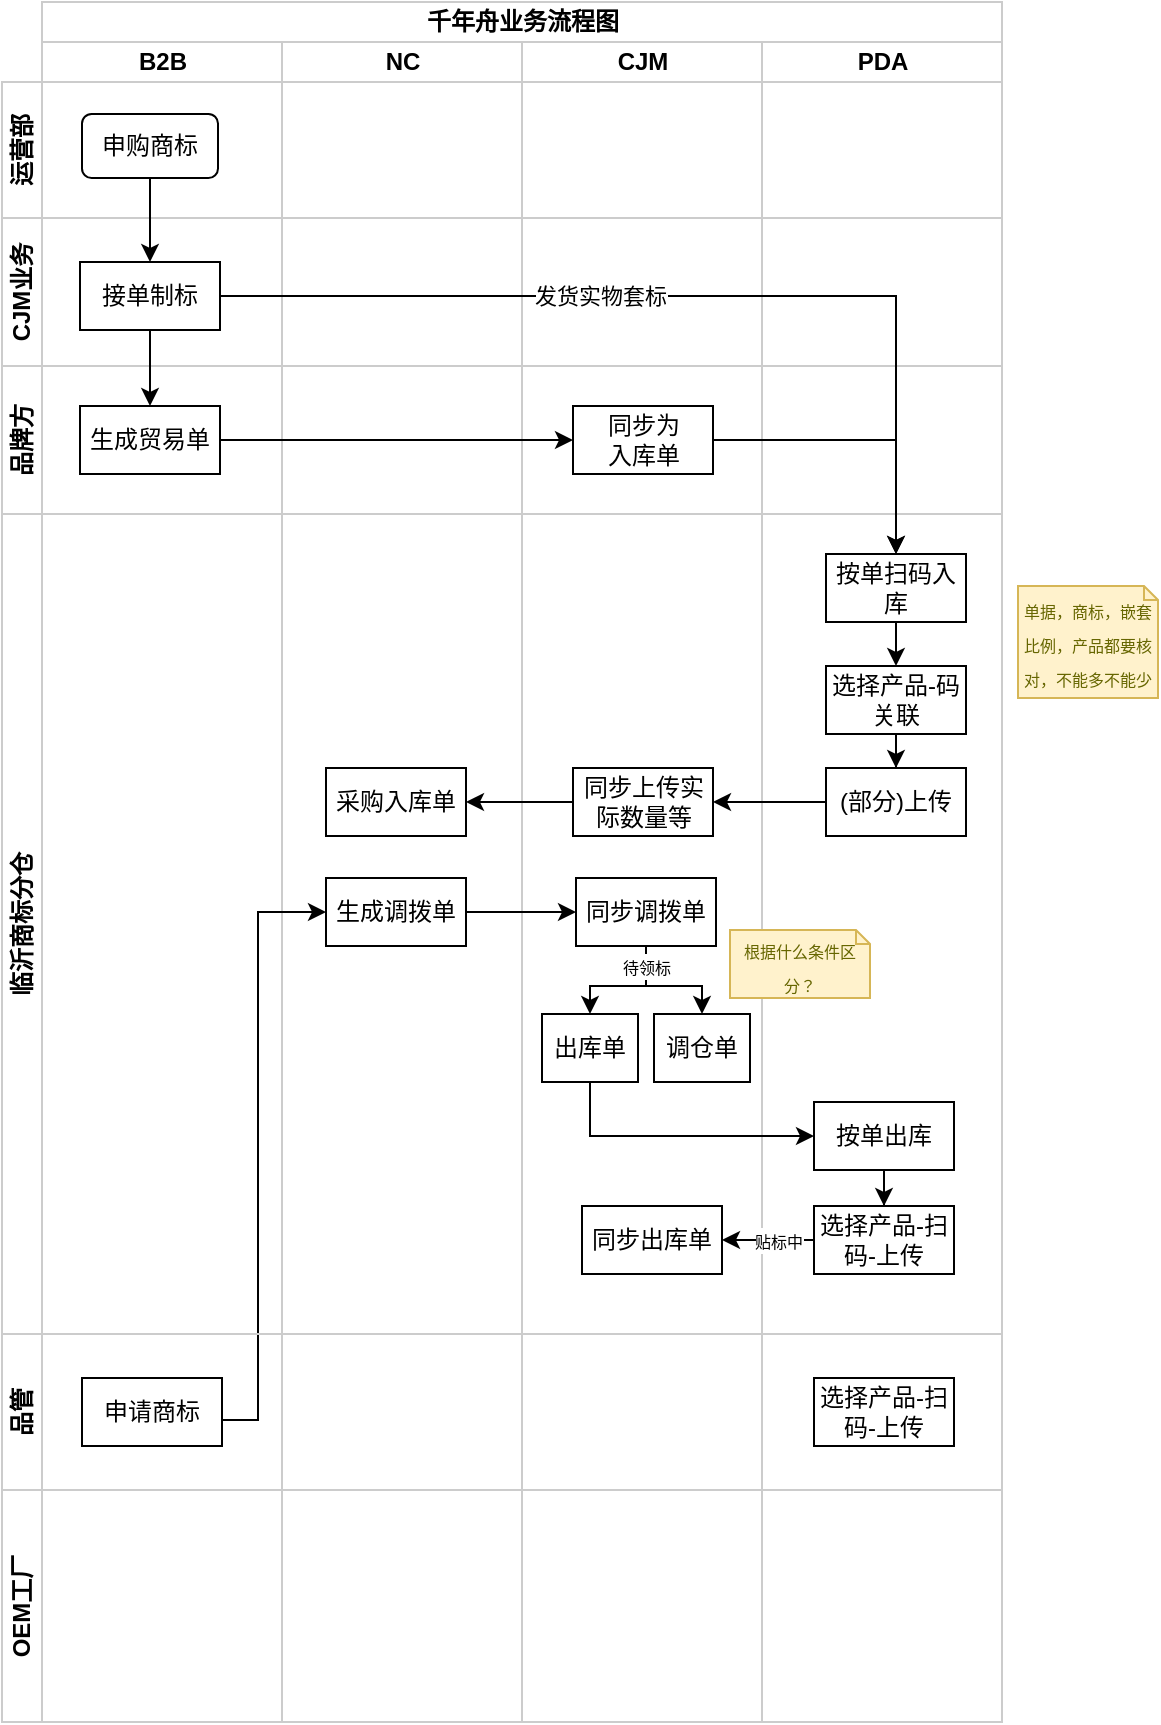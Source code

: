 <mxfile version="24.2.2" type="github">
  <diagram name="第 1 页" id="xDeUuq_dLQ9xrVxdTuq4">
    <mxGraphModel dx="819" dy="441" grid="1" gridSize="2" guides="1" tooltips="1" connect="1" arrows="1" fold="1" page="1" pageScale="1" pageWidth="827" pageHeight="1169" math="0" shadow="0">
      <root>
        <mxCell id="0" />
        <mxCell id="1" parent="0" />
        <mxCell id="TAGOlAmAuXUKBA5VvmmO-1" value="千年舟业务流程图" style="swimlane;childLayout=stackLayout;resizeParent=1;resizeParentMax=0;startSize=20;html=1;strokeColor=#CCCCCC;" vertex="1" parent="1">
          <mxGeometry x="78.0" y="168" width="480" height="860" as="geometry" />
        </mxCell>
        <mxCell id="TAGOlAmAuXUKBA5VvmmO-2" value="B2B" style="swimlane;startSize=20;html=1;strokeColor=#CCCCCC;" vertex="1" parent="TAGOlAmAuXUKBA5VvmmO-1">
          <mxGeometry y="20" width="120" height="840" as="geometry" />
        </mxCell>
        <mxCell id="TAGOlAmAuXUKBA5VvmmO-3" value="NC" style="swimlane;startSize=20;html=1;strokeColor=#CCCCCC;" vertex="1" parent="TAGOlAmAuXUKBA5VvmmO-1">
          <mxGeometry x="120" y="20" width="120" height="840" as="geometry" />
        </mxCell>
        <mxCell id="TAGOlAmAuXUKBA5VvmmO-4" value="CJM" style="swimlane;startSize=20;html=1;strokeColor=#CCCCCC;" vertex="1" parent="TAGOlAmAuXUKBA5VvmmO-1">
          <mxGeometry x="240" y="20" width="120" height="840" as="geometry" />
        </mxCell>
        <mxCell id="TAGOlAmAuXUKBA5VvmmO-5" value="PDA" style="swimlane;startSize=20;html=1;strokeColor=#CCCCCC;" vertex="1" parent="TAGOlAmAuXUKBA5VvmmO-1">
          <mxGeometry x="360" y="20" width="120" height="840" as="geometry" />
        </mxCell>
        <mxCell id="TAGOlAmAuXUKBA5VvmmO-6" value="运营部" style="swimlane;startSize=20;horizontal=0;html=1;whiteSpace=wrap;strokeColor=#CCCCCC;" vertex="1" parent="1">
          <mxGeometry x="58" y="208" width="500" height="68" as="geometry" />
        </mxCell>
        <mxCell id="TAGOlAmAuXUKBA5VvmmO-7" value="申购商标" style="rounded=1;whiteSpace=wrap;html=1;" vertex="1" parent="TAGOlAmAuXUKBA5VvmmO-6">
          <mxGeometry x="40" y="16" width="68" height="32" as="geometry" />
        </mxCell>
        <mxCell id="TAGOlAmAuXUKBA5VvmmO-9" value="CJM业务" style="swimlane;startSize=20;horizontal=0;html=1;whiteSpace=wrap;strokeColor=#CCCCCC;" vertex="1" parent="1">
          <mxGeometry x="58" y="276" width="500" height="74" as="geometry" />
        </mxCell>
        <mxCell id="TAGOlAmAuXUKBA5VvmmO-11" value="接单制标" style="rounded=0;whiteSpace=wrap;html=1;" vertex="1" parent="TAGOlAmAuXUKBA5VvmmO-9">
          <mxGeometry x="39" y="22" width="70" height="34" as="geometry" />
        </mxCell>
        <mxCell id="TAGOlAmAuXUKBA5VvmmO-12" style="edgeStyle=orthogonalEdgeStyle;rounded=0;orthogonalLoop=1;jettySize=auto;html=1;exitX=0.5;exitY=1;exitDx=0;exitDy=0;" edge="1" parent="1" source="TAGOlAmAuXUKBA5VvmmO-7" target="TAGOlAmAuXUKBA5VvmmO-11">
          <mxGeometry relative="1" as="geometry" />
        </mxCell>
        <mxCell id="TAGOlAmAuXUKBA5VvmmO-14" value="品牌方" style="swimlane;startSize=20;horizontal=0;html=1;whiteSpace=wrap;strokeColor=#CCCCCC;" vertex="1" parent="1">
          <mxGeometry x="58" y="350" width="500" height="74" as="geometry" />
        </mxCell>
        <mxCell id="TAGOlAmAuXUKBA5VvmmO-16" value="同步为&lt;div&gt;入库单&lt;/div&gt;" style="rounded=0;whiteSpace=wrap;html=1;" vertex="1" parent="TAGOlAmAuXUKBA5VvmmO-14">
          <mxGeometry x="285.5" y="20" width="70" height="34" as="geometry" />
        </mxCell>
        <mxCell id="TAGOlAmAuXUKBA5VvmmO-21" style="edgeStyle=orthogonalEdgeStyle;rounded=0;orthogonalLoop=1;jettySize=auto;html=1;exitX=1;exitY=0.5;exitDx=0;exitDy=0;" edge="1" parent="TAGOlAmAuXUKBA5VvmmO-14" source="TAGOlAmAuXUKBA5VvmmO-13" target="TAGOlAmAuXUKBA5VvmmO-16">
          <mxGeometry relative="1" as="geometry" />
        </mxCell>
        <mxCell id="TAGOlAmAuXUKBA5VvmmO-13" value="生成贸易单" style="rounded=0;whiteSpace=wrap;html=1;" vertex="1" parent="TAGOlAmAuXUKBA5VvmmO-14">
          <mxGeometry x="39" y="20" width="70" height="34" as="geometry" />
        </mxCell>
        <mxCell id="TAGOlAmAuXUKBA5VvmmO-17" value="临沂商标分仓" style="swimlane;startSize=20;horizontal=0;html=1;whiteSpace=wrap;strokeColor=#CCCCCC;" vertex="1" parent="1">
          <mxGeometry x="58" y="424" width="500" height="410" as="geometry" />
        </mxCell>
        <mxCell id="TAGOlAmAuXUKBA5VvmmO-28" style="edgeStyle=orthogonalEdgeStyle;rounded=0;orthogonalLoop=1;jettySize=auto;html=1;exitX=0.5;exitY=1;exitDx=0;exitDy=0;" edge="1" parent="TAGOlAmAuXUKBA5VvmmO-17" source="TAGOlAmAuXUKBA5VvmmO-18" target="TAGOlAmAuXUKBA5VvmmO-27">
          <mxGeometry relative="1" as="geometry" />
        </mxCell>
        <mxCell id="TAGOlAmAuXUKBA5VvmmO-18" value="按单扫码入库" style="rounded=0;whiteSpace=wrap;html=1;" vertex="1" parent="TAGOlAmAuXUKBA5VvmmO-17">
          <mxGeometry x="412" y="20" width="70" height="34" as="geometry" />
        </mxCell>
        <mxCell id="TAGOlAmAuXUKBA5VvmmO-31" style="edgeStyle=orthogonalEdgeStyle;rounded=0;orthogonalLoop=1;jettySize=auto;html=1;exitX=0.5;exitY=1;exitDx=0;exitDy=0;" edge="1" parent="TAGOlAmAuXUKBA5VvmmO-17" source="TAGOlAmAuXUKBA5VvmmO-27" target="TAGOlAmAuXUKBA5VvmmO-30">
          <mxGeometry relative="1" as="geometry" />
        </mxCell>
        <mxCell id="TAGOlAmAuXUKBA5VvmmO-27" value="选择产品-码关联" style="rounded=0;whiteSpace=wrap;html=1;" vertex="1" parent="TAGOlAmAuXUKBA5VvmmO-17">
          <mxGeometry x="412" y="76" width="70" height="34" as="geometry" />
        </mxCell>
        <mxCell id="TAGOlAmAuXUKBA5VvmmO-35" style="edgeStyle=orthogonalEdgeStyle;rounded=0;orthogonalLoop=1;jettySize=auto;html=1;exitX=0;exitY=0.5;exitDx=0;exitDy=0;" edge="1" parent="TAGOlAmAuXUKBA5VvmmO-17" source="TAGOlAmAuXUKBA5VvmmO-30" target="TAGOlAmAuXUKBA5VvmmO-32">
          <mxGeometry relative="1" as="geometry" />
        </mxCell>
        <mxCell id="TAGOlAmAuXUKBA5VvmmO-30" value="(部分)上传" style="rounded=0;whiteSpace=wrap;html=1;" vertex="1" parent="TAGOlAmAuXUKBA5VvmmO-17">
          <mxGeometry x="412" y="127" width="70" height="34" as="geometry" />
        </mxCell>
        <mxCell id="TAGOlAmAuXUKBA5VvmmO-34" style="edgeStyle=orthogonalEdgeStyle;rounded=0;orthogonalLoop=1;jettySize=auto;html=1;exitX=0;exitY=0.5;exitDx=0;exitDy=0;" edge="1" parent="TAGOlAmAuXUKBA5VvmmO-17" source="TAGOlAmAuXUKBA5VvmmO-32" target="TAGOlAmAuXUKBA5VvmmO-33">
          <mxGeometry relative="1" as="geometry" />
        </mxCell>
        <mxCell id="TAGOlAmAuXUKBA5VvmmO-32" value="同步上传实际数量等" style="rounded=0;whiteSpace=wrap;html=1;" vertex="1" parent="TAGOlAmAuXUKBA5VvmmO-17">
          <mxGeometry x="285.5" y="127" width="70" height="34" as="geometry" />
        </mxCell>
        <mxCell id="TAGOlAmAuXUKBA5VvmmO-33" value="采购入库单" style="rounded=0;whiteSpace=wrap;html=1;" vertex="1" parent="TAGOlAmAuXUKBA5VvmmO-17">
          <mxGeometry x="162" y="127" width="70" height="34" as="geometry" />
        </mxCell>
        <mxCell id="TAGOlAmAuXUKBA5VvmmO-51" style="edgeStyle=orthogonalEdgeStyle;rounded=0;orthogonalLoop=1;jettySize=auto;html=1;exitX=1;exitY=0.5;exitDx=0;exitDy=0;entryX=0;entryY=0.5;entryDx=0;entryDy=0;" edge="1" parent="TAGOlAmAuXUKBA5VvmmO-17" source="TAGOlAmAuXUKBA5VvmmO-48" target="TAGOlAmAuXUKBA5VvmmO-50">
          <mxGeometry relative="1" as="geometry" />
        </mxCell>
        <mxCell id="TAGOlAmAuXUKBA5VvmmO-48" value="生成调拨单" style="rounded=0;whiteSpace=wrap;html=1;" vertex="1" parent="TAGOlAmAuXUKBA5VvmmO-17">
          <mxGeometry x="162" y="182" width="70" height="34" as="geometry" />
        </mxCell>
        <mxCell id="TAGOlAmAuXUKBA5VvmmO-68" style="edgeStyle=orthogonalEdgeStyle;rounded=0;orthogonalLoop=1;jettySize=auto;html=1;exitX=0.5;exitY=1;exitDx=0;exitDy=0;entryX=0.5;entryY=0;entryDx=0;entryDy=0;" edge="1" parent="TAGOlAmAuXUKBA5VvmmO-17" source="TAGOlAmAuXUKBA5VvmmO-50" target="TAGOlAmAuXUKBA5VvmmO-52">
          <mxGeometry relative="1" as="geometry" />
        </mxCell>
        <mxCell id="TAGOlAmAuXUKBA5VvmmO-69" style="edgeStyle=orthogonalEdgeStyle;rounded=0;orthogonalLoop=1;jettySize=auto;html=1;exitX=0.5;exitY=1;exitDx=0;exitDy=0;" edge="1" parent="TAGOlAmAuXUKBA5VvmmO-17" source="TAGOlAmAuXUKBA5VvmmO-50" target="TAGOlAmAuXUKBA5VvmmO-67">
          <mxGeometry relative="1" as="geometry" />
        </mxCell>
        <mxCell id="TAGOlAmAuXUKBA5VvmmO-77" value="&lt;font style=&quot;font-size: 8px;&quot;&gt;待领标&lt;/font&gt;" style="edgeLabel;html=1;align=center;verticalAlign=middle;resizable=0;points=[];" vertex="1" connectable="0" parent="TAGOlAmAuXUKBA5VvmmO-69">
          <mxGeometry x="-0.7" relative="1" as="geometry">
            <mxPoint as="offset" />
          </mxGeometry>
        </mxCell>
        <mxCell id="TAGOlAmAuXUKBA5VvmmO-50" value="同步调拨单" style="rounded=0;whiteSpace=wrap;html=1;" vertex="1" parent="TAGOlAmAuXUKBA5VvmmO-17">
          <mxGeometry x="287" y="182" width="70" height="34" as="geometry" />
        </mxCell>
        <mxCell id="TAGOlAmAuXUKBA5VvmmO-74" style="edgeStyle=orthogonalEdgeStyle;rounded=0;orthogonalLoop=1;jettySize=auto;html=1;exitX=0.5;exitY=1;exitDx=0;exitDy=0;entryX=0;entryY=0.5;entryDx=0;entryDy=0;" edge="1" parent="TAGOlAmAuXUKBA5VvmmO-17" source="TAGOlAmAuXUKBA5VvmmO-52" target="TAGOlAmAuXUKBA5VvmmO-73">
          <mxGeometry relative="1" as="geometry">
            <mxPoint x="346" y="332" as="targetPoint" />
          </mxGeometry>
        </mxCell>
        <mxCell id="TAGOlAmAuXUKBA5VvmmO-52" value="出库单" style="rounded=0;whiteSpace=wrap;html=1;" vertex="1" parent="TAGOlAmAuXUKBA5VvmmO-17">
          <mxGeometry x="270" y="250" width="48" height="34" as="geometry" />
        </mxCell>
        <mxCell id="TAGOlAmAuXUKBA5VvmmO-67" value="调仓单" style="rounded=0;whiteSpace=wrap;html=1;" vertex="1" parent="TAGOlAmAuXUKBA5VvmmO-17">
          <mxGeometry x="326" y="250" width="48" height="34" as="geometry" />
        </mxCell>
        <mxCell id="TAGOlAmAuXUKBA5VvmmO-70" value="&lt;span style=&quot;font-size: 8px;&quot;&gt;根据什么条件区分？&lt;/span&gt;" style="shape=note;strokeWidth=1;fontSize=14;size=7;whiteSpace=wrap;html=1;fillColor=#fff2cc;strokeColor=#d6b656;fontColor=#666600;" vertex="1" parent="TAGOlAmAuXUKBA5VvmmO-17">
          <mxGeometry x="364" y="208" width="70" height="34" as="geometry" />
        </mxCell>
        <mxCell id="TAGOlAmAuXUKBA5VvmmO-76" style="edgeStyle=orthogonalEdgeStyle;rounded=0;orthogonalLoop=1;jettySize=auto;html=1;exitX=0.5;exitY=1;exitDx=0;exitDy=0;" edge="1" parent="TAGOlAmAuXUKBA5VvmmO-17" source="TAGOlAmAuXUKBA5VvmmO-73" target="TAGOlAmAuXUKBA5VvmmO-75">
          <mxGeometry relative="1" as="geometry" />
        </mxCell>
        <mxCell id="TAGOlAmAuXUKBA5VvmmO-73" value="按单出库" style="rounded=0;whiteSpace=wrap;html=1;" vertex="1" parent="TAGOlAmAuXUKBA5VvmmO-17">
          <mxGeometry x="406" y="294" width="70" height="34" as="geometry" />
        </mxCell>
        <mxCell id="TAGOlAmAuXUKBA5VvmmO-79" style="edgeStyle=orthogonalEdgeStyle;rounded=0;orthogonalLoop=1;jettySize=auto;html=1;exitX=0;exitY=0.5;exitDx=0;exitDy=0;" edge="1" parent="TAGOlAmAuXUKBA5VvmmO-17" source="TAGOlAmAuXUKBA5VvmmO-75" target="TAGOlAmAuXUKBA5VvmmO-78">
          <mxGeometry relative="1" as="geometry" />
        </mxCell>
        <mxCell id="TAGOlAmAuXUKBA5VvmmO-80" value="&lt;font style=&quot;font-size: 8px;&quot;&gt;贴标中&lt;/font&gt;" style="edgeLabel;html=1;align=center;verticalAlign=middle;resizable=0;points=[];" vertex="1" connectable="0" parent="TAGOlAmAuXUKBA5VvmmO-79">
          <mxGeometry x="0.175" y="2" relative="1" as="geometry">
            <mxPoint x="9" y="-2" as="offset" />
          </mxGeometry>
        </mxCell>
        <mxCell id="TAGOlAmAuXUKBA5VvmmO-75" value="选择产品-扫码-上传" style="rounded=0;whiteSpace=wrap;html=1;" vertex="1" parent="TAGOlAmAuXUKBA5VvmmO-17">
          <mxGeometry x="406" y="346" width="70" height="34" as="geometry" />
        </mxCell>
        <mxCell id="TAGOlAmAuXUKBA5VvmmO-78" value="同步出库单" style="rounded=0;whiteSpace=wrap;html=1;" vertex="1" parent="TAGOlAmAuXUKBA5VvmmO-17">
          <mxGeometry x="290" y="346" width="70" height="34" as="geometry" />
        </mxCell>
        <mxCell id="TAGOlAmAuXUKBA5VvmmO-20" style="edgeStyle=orthogonalEdgeStyle;rounded=0;orthogonalLoop=1;jettySize=auto;html=1;exitX=0.5;exitY=1;exitDx=0;exitDy=0;" edge="1" parent="1" source="TAGOlAmAuXUKBA5VvmmO-11" target="TAGOlAmAuXUKBA5VvmmO-13">
          <mxGeometry relative="1" as="geometry" />
        </mxCell>
        <mxCell id="TAGOlAmAuXUKBA5VvmmO-22" style="edgeStyle=orthogonalEdgeStyle;rounded=0;orthogonalLoop=1;jettySize=auto;html=1;exitX=1;exitY=0.5;exitDx=0;exitDy=0;" edge="1" parent="1" source="TAGOlAmAuXUKBA5VvmmO-16" target="TAGOlAmAuXUKBA5VvmmO-18">
          <mxGeometry relative="1" as="geometry" />
        </mxCell>
        <mxCell id="TAGOlAmAuXUKBA5VvmmO-24" style="edgeStyle=orthogonalEdgeStyle;rounded=0;orthogonalLoop=1;jettySize=auto;html=1;exitX=1;exitY=0.5;exitDx=0;exitDy=0;entryX=0.5;entryY=0;entryDx=0;entryDy=0;" edge="1" parent="1" source="TAGOlAmAuXUKBA5VvmmO-11" target="TAGOlAmAuXUKBA5VvmmO-18">
          <mxGeometry relative="1" as="geometry" />
        </mxCell>
        <mxCell id="TAGOlAmAuXUKBA5VvmmO-25" value="&lt;span style=&quot;color: rgba(0, 0, 0, 0); font-family: monospace; font-size: 0px; text-align: start; background-color: rgb(251, 251, 251);&quot;&gt;%3CmxGraphModel%3E%3Croot%3E%3CmxCell%20id%3D%220%22%2F%3E%3CmxCell%20id%3D%221%22%20parent%3D%220%22%2F%3E%3CmxCell%20id%3D%222%22%20value%3D%22%E5%8F%91%E5%AE%9E%E7%89%A9%E6%A0%87%E7%AD%BE%22%20style%3D%22edgeLabel%3Bhtml%3D1%3Balign%3Dcenter%3BverticalAlign%3Dmiddle%3Bresizable%3D0%3Bpoints%3D%5B%5D%3B%22%20vertex%3D%221%22%20connectable%3D%220%22%20parent%3D%221%22%3E%3CmxGeometry%20x%3D%22483.786%22%20y%3D%22386%22%20as%3D%22geometry%22%2F%3E%3C%2FmxCell%3E%3C%2Froot%3E%3C%2FmxGraphModel%3E&lt;/span&gt;" style="edgeLabel;html=1;align=center;verticalAlign=middle;resizable=0;points=[];" vertex="1" connectable="0" parent="TAGOlAmAuXUKBA5VvmmO-24">
          <mxGeometry x="-0.194" y="-1" relative="1" as="geometry">
            <mxPoint as="offset" />
          </mxGeometry>
        </mxCell>
        <mxCell id="TAGOlAmAuXUKBA5VvmmO-26" value="发货实物套标" style="edgeLabel;html=1;align=center;verticalAlign=middle;resizable=0;points=[];" vertex="1" connectable="0" parent="TAGOlAmAuXUKBA5VvmmO-24">
          <mxGeometry x="-0.186" relative="1" as="geometry">
            <mxPoint as="offset" />
          </mxGeometry>
        </mxCell>
        <mxCell id="TAGOlAmAuXUKBA5VvmmO-29" value="&lt;font style=&quot;font-size: 8px;&quot;&gt;单据，商标，嵌套比例，产品都要核对，不能多不能少&lt;/font&gt;" style="shape=note;strokeWidth=1;fontSize=14;size=7;whiteSpace=wrap;html=1;fillColor=#fff2cc;strokeColor=#d6b656;fontColor=#666600;" vertex="1" parent="1">
          <mxGeometry x="566" y="460" width="70" height="56" as="geometry" />
        </mxCell>
        <mxCell id="TAGOlAmAuXUKBA5VvmmO-36" value="OEM工厂" style="swimlane;startSize=20;horizontal=0;html=1;whiteSpace=wrap;strokeColor=#CCCCCC;" vertex="1" parent="1">
          <mxGeometry x="58" y="912" width="500" height="116" as="geometry" />
        </mxCell>
        <mxCell id="TAGOlAmAuXUKBA5VvmmO-49" style="edgeStyle=orthogonalEdgeStyle;rounded=0;orthogonalLoop=1;jettySize=auto;html=1;exitX=1;exitY=0.5;exitDx=0;exitDy=0;entryX=0;entryY=0.5;entryDx=0;entryDy=0;" edge="1" parent="1" source="TAGOlAmAuXUKBA5VvmmO-46" target="TAGOlAmAuXUKBA5VvmmO-48">
          <mxGeometry relative="1" as="geometry">
            <Array as="points">
              <mxPoint x="186" y="877" />
              <mxPoint x="186" y="623" />
            </Array>
          </mxGeometry>
        </mxCell>
        <mxCell id="TAGOlAmAuXUKBA5VvmmO-72" value="品管" style="swimlane;startSize=20;horizontal=0;html=1;whiteSpace=wrap;strokeColor=#CCCCCC;" vertex="1" parent="1">
          <mxGeometry x="58" y="834" width="500" height="78" as="geometry" />
        </mxCell>
        <mxCell id="TAGOlAmAuXUKBA5VvmmO-81" value="选择产品-扫码-上传" style="rounded=0;whiteSpace=wrap;html=1;" vertex="1" parent="TAGOlAmAuXUKBA5VvmmO-72">
          <mxGeometry x="406" y="22" width="70" height="34" as="geometry" />
        </mxCell>
        <mxCell id="TAGOlAmAuXUKBA5VvmmO-46" value="申请商标" style="rounded=0;whiteSpace=wrap;html=1;" vertex="1" parent="TAGOlAmAuXUKBA5VvmmO-72">
          <mxGeometry x="40" y="22" width="70" height="34" as="geometry" />
        </mxCell>
      </root>
    </mxGraphModel>
  </diagram>
</mxfile>
